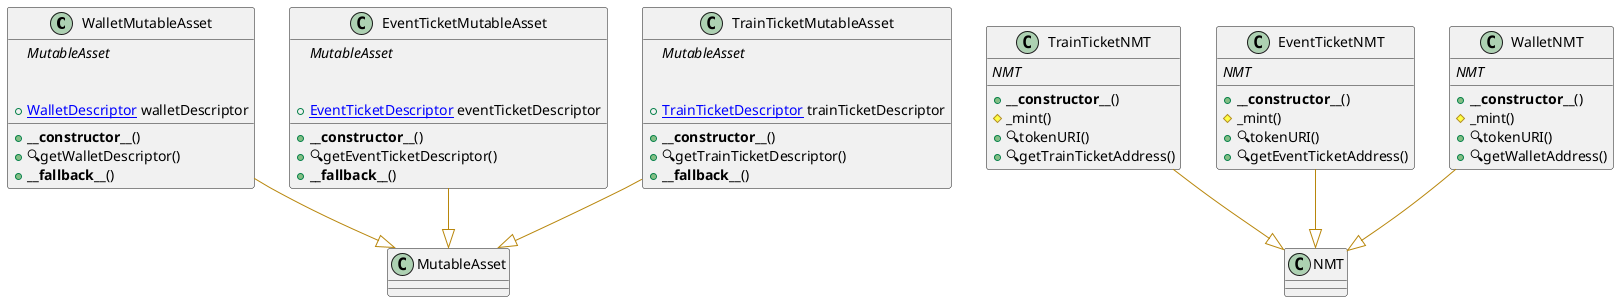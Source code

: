 @startuml
' -- generated by: https://marketplace.visualstudio.com/items?itemName=tintinweb.solidity-visual-auditor
'
' -- for auto-render install: https://marketplace.visualstudio.com/items?itemName=jebbs.plantuml
' -- options --

allowmixing

' -- classes --


class WalletMutableAsset {
    ' -- inheritance --
	{abstract}MutableAsset

    ' -- usingFor --

    ' -- vars --
	+[[WalletDescriptor]] walletDescriptor

    ' -- methods --
	+**__constructor__**()
	+🔍getWalletDescriptor()
	+**__fallback__**()


}
' -- inheritance / usingFor --
WalletMutableAsset --[#DarkGoldenRod]|> MutableAsset

class EventTicketMutableAsset {
    ' -- inheritance --
	{abstract}MutableAsset

    ' -- usingFor --

    ' -- vars --
	+[[EventTicketDescriptor]] eventTicketDescriptor

    ' -- methods --
	+**__constructor__**()
	+🔍getEventTicketDescriptor()
	+**__fallback__**()

}
' -- inheritance / usingFor --
EventTicketMutableAsset --[#DarkGoldenRod]|> MutableAsset

class TrainTicketMutableAsset {
    ' -- inheritance --
	{abstract}MutableAsset

    ' -- usingFor --

    ' -- vars --
	+[[TrainTicketDescriptor]] trainTicketDescriptor

    ' -- methods --
	+**__constructor__**()
	+🔍getTrainTicketDescriptor()
	+**__fallback__**()

}
' -- inheritance / usingFor --
TrainTicketMutableAsset --[#DarkGoldenRod]|> MutableAsset


class TrainTicketNMT {
    ' -- inheritance --
	{abstract}NMT

    ' -- usingFor --

    ' -- vars --

    ' -- methods --
	+**__constructor__**()
	#_mint()
	+🔍tokenURI()
	+🔍getTrainTicketAddress()

}
' -- inheritance / usingFor --
TrainTicketNMT --[#DarkGoldenRod]|> NMT


class EventTicketNMT {
    ' -- inheritance --
	{abstract}NMT

    ' -- usingFor --

    ' -- vars --

    ' -- methods --
	+**__constructor__**()
	#_mint()
	+🔍tokenURI()
	+🔍getEventTicketAddress()

}
' -- inheritance / usingFor --
EventTicketNMT --[#DarkGoldenRod]|> NMT



class WalletNMT {
    ' -- inheritance --
	{abstract}NMT

    ' -- usingFor --

    ' -- vars --

    ' -- methods --
	+**__constructor__**()
	#_mint()
	+🔍tokenURI()
	+🔍getWalletAddress()

}
' -- inheritance / usingFor --
WalletNMT --[#DarkGoldenRod]|> NMT


@enduml